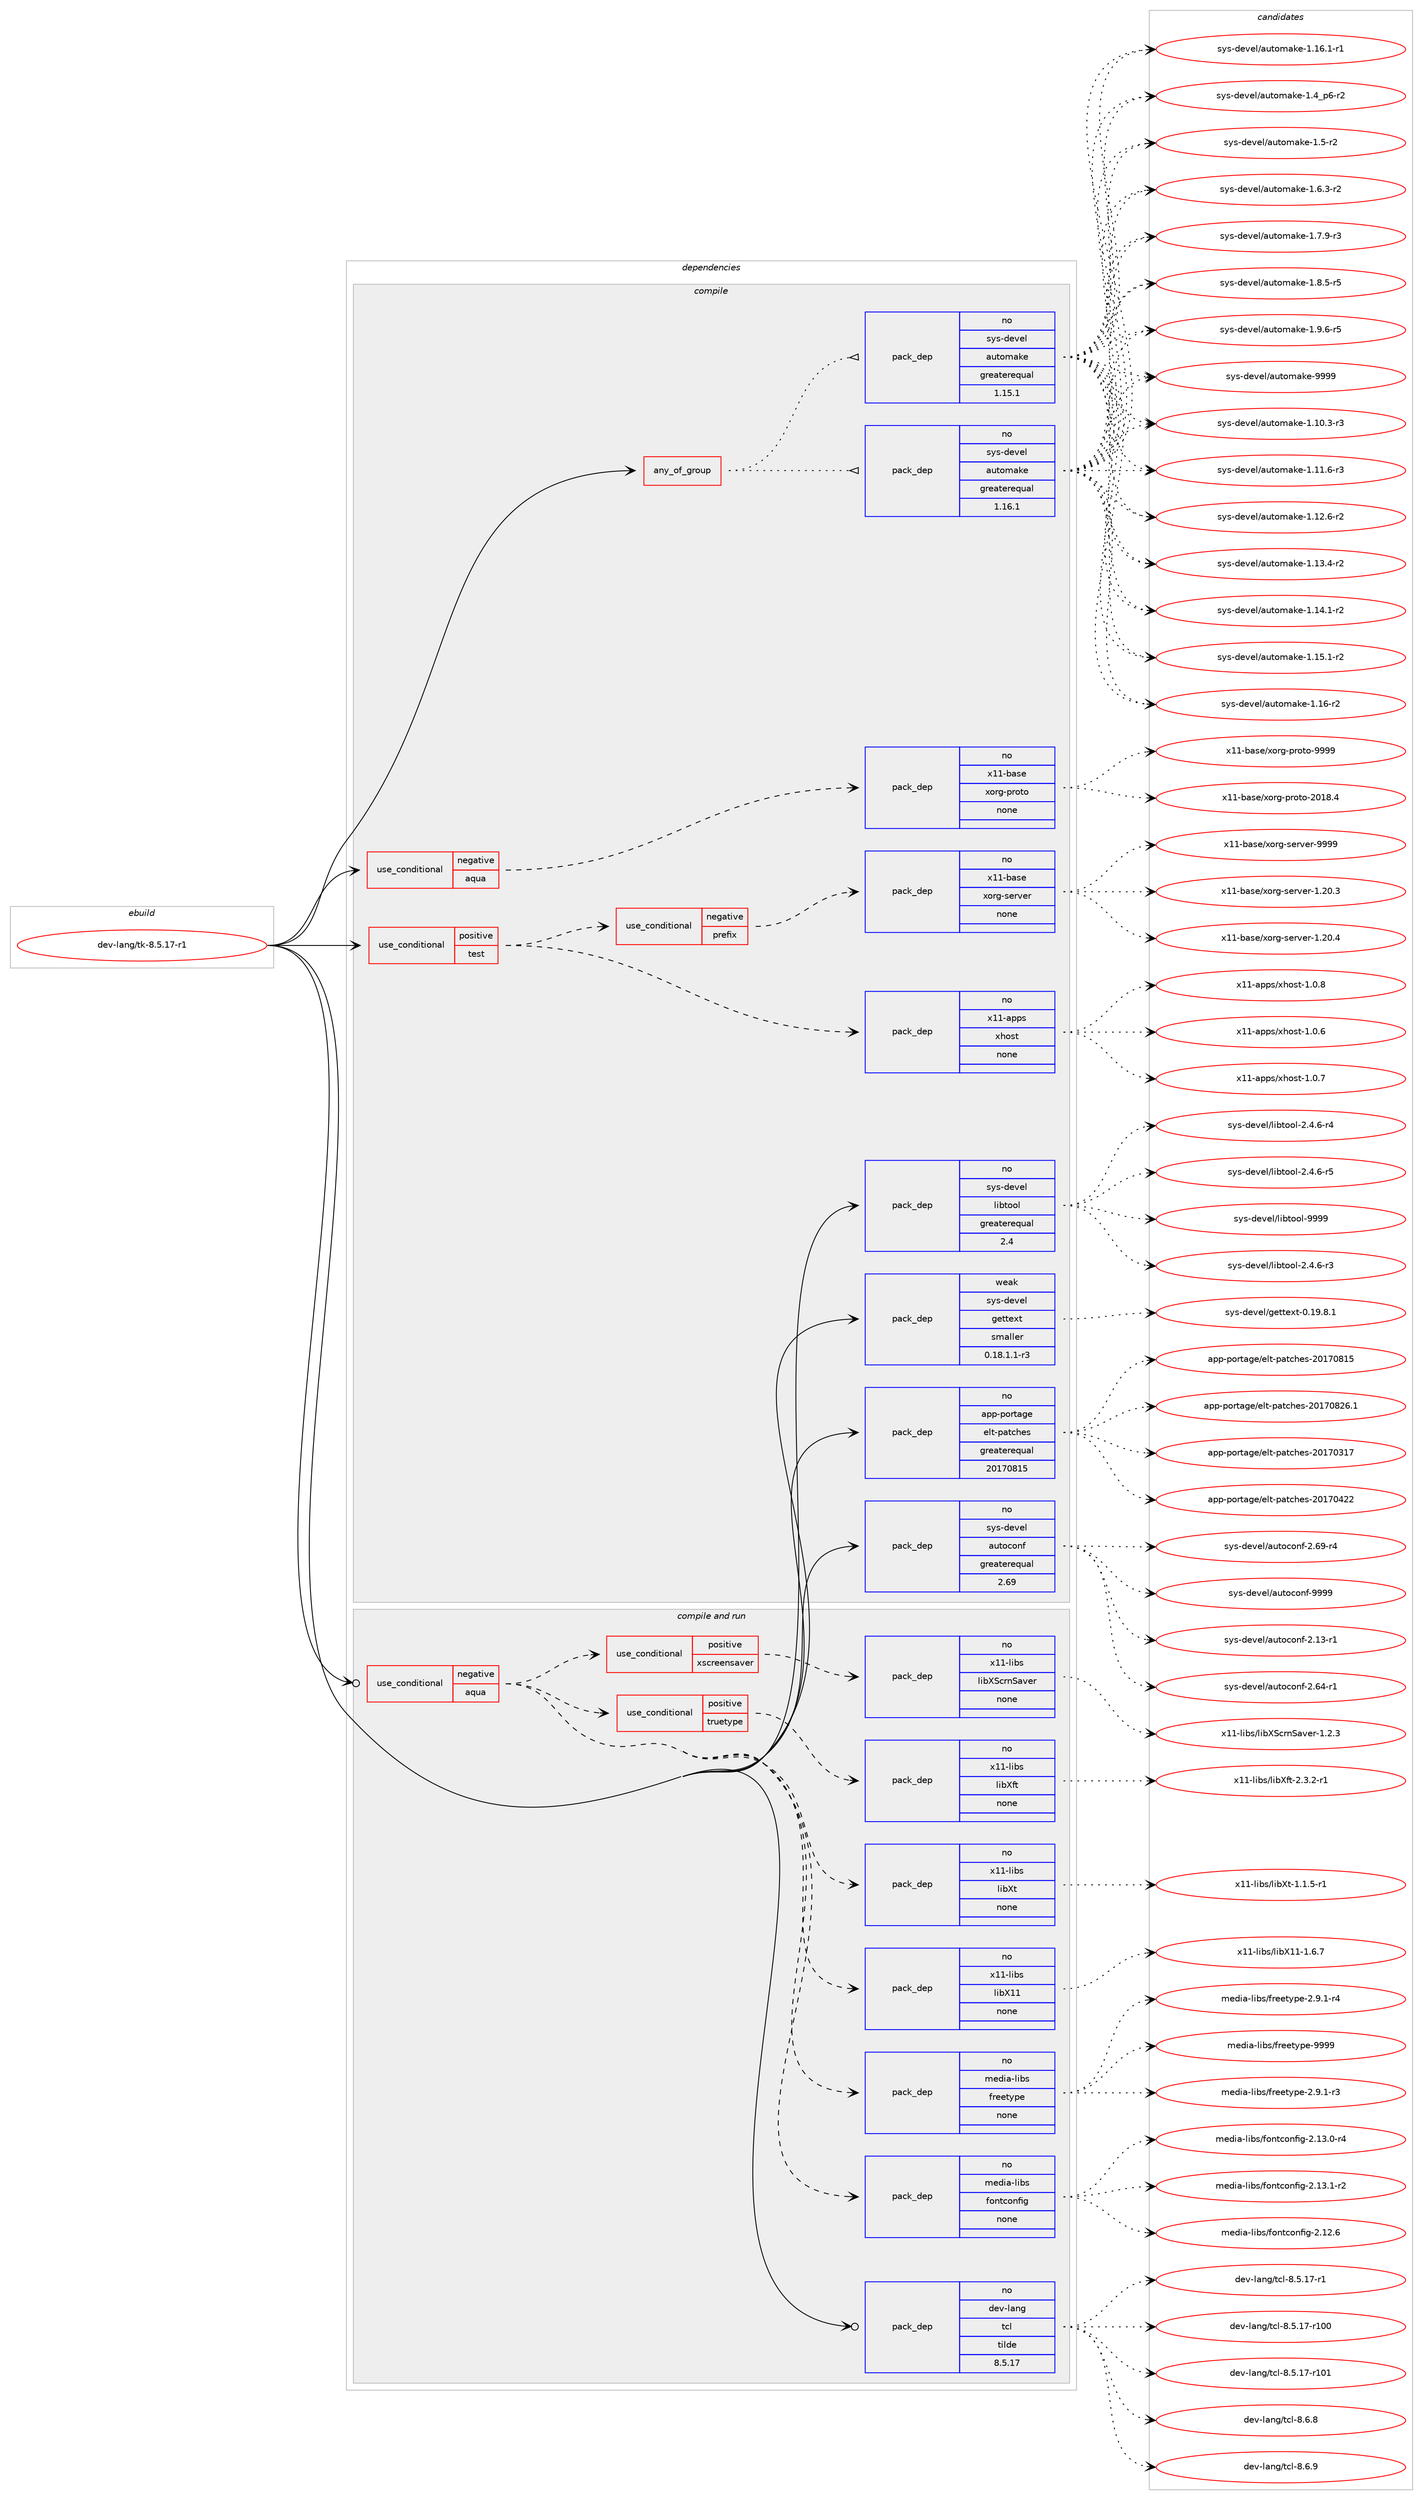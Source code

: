 digraph prolog {

# *************
# Graph options
# *************

newrank=true;
concentrate=true;
compound=true;
graph [rankdir=LR,fontname=Helvetica,fontsize=10,ranksep=1.5];#, ranksep=2.5, nodesep=0.2];
edge  [arrowhead=vee];
node  [fontname=Helvetica,fontsize=10];

# **********
# The ebuild
# **********

subgraph cluster_leftcol {
color=gray;
rank=same;
label=<<i>ebuild</i>>;
id [label="dev-lang/tk-8.5.17-r1", color=red, width=4, href="../dev-lang/tk-8.5.17-r1.svg"];
}

# ****************
# The dependencies
# ****************

subgraph cluster_midcol {
color=gray;
label=<<i>dependencies</i>>;
subgraph cluster_compile {
fillcolor="#eeeeee";
style=filled;
label=<<i>compile</i>>;
subgraph any22077 {
dependency1363242 [label=<<TABLE BORDER="0" CELLBORDER="1" CELLSPACING="0" CELLPADDING="4"><TR><TD CELLPADDING="10">any_of_group</TD></TR></TABLE>>, shape=none, color=red];subgraph pack975604 {
dependency1363243 [label=<<TABLE BORDER="0" CELLBORDER="1" CELLSPACING="0" CELLPADDING="4" WIDTH="220"><TR><TD ROWSPAN="6" CELLPADDING="30">pack_dep</TD></TR><TR><TD WIDTH="110">no</TD></TR><TR><TD>sys-devel</TD></TR><TR><TD>automake</TD></TR><TR><TD>greaterequal</TD></TR><TR><TD>1.16.1</TD></TR></TABLE>>, shape=none, color=blue];
}
dependency1363242:e -> dependency1363243:w [weight=20,style="dotted",arrowhead="oinv"];
subgraph pack975605 {
dependency1363244 [label=<<TABLE BORDER="0" CELLBORDER="1" CELLSPACING="0" CELLPADDING="4" WIDTH="220"><TR><TD ROWSPAN="6" CELLPADDING="30">pack_dep</TD></TR><TR><TD WIDTH="110">no</TD></TR><TR><TD>sys-devel</TD></TR><TR><TD>automake</TD></TR><TR><TD>greaterequal</TD></TR><TR><TD>1.15.1</TD></TR></TABLE>>, shape=none, color=blue];
}
dependency1363242:e -> dependency1363244:w [weight=20,style="dotted",arrowhead="oinv"];
}
id:e -> dependency1363242:w [weight=20,style="solid",arrowhead="vee"];
subgraph cond365009 {
dependency1363245 [label=<<TABLE BORDER="0" CELLBORDER="1" CELLSPACING="0" CELLPADDING="4"><TR><TD ROWSPAN="3" CELLPADDING="10">use_conditional</TD></TR><TR><TD>negative</TD></TR><TR><TD>aqua</TD></TR></TABLE>>, shape=none, color=red];
subgraph pack975606 {
dependency1363246 [label=<<TABLE BORDER="0" CELLBORDER="1" CELLSPACING="0" CELLPADDING="4" WIDTH="220"><TR><TD ROWSPAN="6" CELLPADDING="30">pack_dep</TD></TR><TR><TD WIDTH="110">no</TD></TR><TR><TD>x11-base</TD></TR><TR><TD>xorg-proto</TD></TR><TR><TD>none</TD></TR><TR><TD></TD></TR></TABLE>>, shape=none, color=blue];
}
dependency1363245:e -> dependency1363246:w [weight=20,style="dashed",arrowhead="vee"];
}
id:e -> dependency1363245:w [weight=20,style="solid",arrowhead="vee"];
subgraph cond365010 {
dependency1363247 [label=<<TABLE BORDER="0" CELLBORDER="1" CELLSPACING="0" CELLPADDING="4"><TR><TD ROWSPAN="3" CELLPADDING="10">use_conditional</TD></TR><TR><TD>positive</TD></TR><TR><TD>test</TD></TR></TABLE>>, shape=none, color=red];
subgraph cond365011 {
dependency1363248 [label=<<TABLE BORDER="0" CELLBORDER="1" CELLSPACING="0" CELLPADDING="4"><TR><TD ROWSPAN="3" CELLPADDING="10">use_conditional</TD></TR><TR><TD>negative</TD></TR><TR><TD>prefix</TD></TR></TABLE>>, shape=none, color=red];
subgraph pack975607 {
dependency1363249 [label=<<TABLE BORDER="0" CELLBORDER="1" CELLSPACING="0" CELLPADDING="4" WIDTH="220"><TR><TD ROWSPAN="6" CELLPADDING="30">pack_dep</TD></TR><TR><TD WIDTH="110">no</TD></TR><TR><TD>x11-base</TD></TR><TR><TD>xorg-server</TD></TR><TR><TD>none</TD></TR><TR><TD></TD></TR></TABLE>>, shape=none, color=blue];
}
dependency1363248:e -> dependency1363249:w [weight=20,style="dashed",arrowhead="vee"];
}
dependency1363247:e -> dependency1363248:w [weight=20,style="dashed",arrowhead="vee"];
subgraph pack975608 {
dependency1363250 [label=<<TABLE BORDER="0" CELLBORDER="1" CELLSPACING="0" CELLPADDING="4" WIDTH="220"><TR><TD ROWSPAN="6" CELLPADDING="30">pack_dep</TD></TR><TR><TD WIDTH="110">no</TD></TR><TR><TD>x11-apps</TD></TR><TR><TD>xhost</TD></TR><TR><TD>none</TD></TR><TR><TD></TD></TR></TABLE>>, shape=none, color=blue];
}
dependency1363247:e -> dependency1363250:w [weight=20,style="dashed",arrowhead="vee"];
}
id:e -> dependency1363247:w [weight=20,style="solid",arrowhead="vee"];
subgraph pack975609 {
dependency1363251 [label=<<TABLE BORDER="0" CELLBORDER="1" CELLSPACING="0" CELLPADDING="4" WIDTH="220"><TR><TD ROWSPAN="6" CELLPADDING="30">pack_dep</TD></TR><TR><TD WIDTH="110">no</TD></TR><TR><TD>app-portage</TD></TR><TR><TD>elt-patches</TD></TR><TR><TD>greaterequal</TD></TR><TR><TD>20170815</TD></TR></TABLE>>, shape=none, color=blue];
}
id:e -> dependency1363251:w [weight=20,style="solid",arrowhead="vee"];
subgraph pack975610 {
dependency1363252 [label=<<TABLE BORDER="0" CELLBORDER="1" CELLSPACING="0" CELLPADDING="4" WIDTH="220"><TR><TD ROWSPAN="6" CELLPADDING="30">pack_dep</TD></TR><TR><TD WIDTH="110">no</TD></TR><TR><TD>sys-devel</TD></TR><TR><TD>autoconf</TD></TR><TR><TD>greaterequal</TD></TR><TR><TD>2.69</TD></TR></TABLE>>, shape=none, color=blue];
}
id:e -> dependency1363252:w [weight=20,style="solid",arrowhead="vee"];
subgraph pack975611 {
dependency1363253 [label=<<TABLE BORDER="0" CELLBORDER="1" CELLSPACING="0" CELLPADDING="4" WIDTH="220"><TR><TD ROWSPAN="6" CELLPADDING="30">pack_dep</TD></TR><TR><TD WIDTH="110">no</TD></TR><TR><TD>sys-devel</TD></TR><TR><TD>libtool</TD></TR><TR><TD>greaterequal</TD></TR><TR><TD>2.4</TD></TR></TABLE>>, shape=none, color=blue];
}
id:e -> dependency1363253:w [weight=20,style="solid",arrowhead="vee"];
subgraph pack975612 {
dependency1363254 [label=<<TABLE BORDER="0" CELLBORDER="1" CELLSPACING="0" CELLPADDING="4" WIDTH="220"><TR><TD ROWSPAN="6" CELLPADDING="30">pack_dep</TD></TR><TR><TD WIDTH="110">weak</TD></TR><TR><TD>sys-devel</TD></TR><TR><TD>gettext</TD></TR><TR><TD>smaller</TD></TR><TR><TD>0.18.1.1-r3</TD></TR></TABLE>>, shape=none, color=blue];
}
id:e -> dependency1363254:w [weight=20,style="solid",arrowhead="vee"];
}
subgraph cluster_compileandrun {
fillcolor="#eeeeee";
style=filled;
label=<<i>compile and run</i>>;
subgraph cond365012 {
dependency1363255 [label=<<TABLE BORDER="0" CELLBORDER="1" CELLSPACING="0" CELLPADDING="4"><TR><TD ROWSPAN="3" CELLPADDING="10">use_conditional</TD></TR><TR><TD>negative</TD></TR><TR><TD>aqua</TD></TR></TABLE>>, shape=none, color=red];
subgraph pack975613 {
dependency1363256 [label=<<TABLE BORDER="0" CELLBORDER="1" CELLSPACING="0" CELLPADDING="4" WIDTH="220"><TR><TD ROWSPAN="6" CELLPADDING="30">pack_dep</TD></TR><TR><TD WIDTH="110">no</TD></TR><TR><TD>media-libs</TD></TR><TR><TD>fontconfig</TD></TR><TR><TD>none</TD></TR><TR><TD></TD></TR></TABLE>>, shape=none, color=blue];
}
dependency1363255:e -> dependency1363256:w [weight=20,style="dashed",arrowhead="vee"];
subgraph pack975614 {
dependency1363257 [label=<<TABLE BORDER="0" CELLBORDER="1" CELLSPACING="0" CELLPADDING="4" WIDTH="220"><TR><TD ROWSPAN="6" CELLPADDING="30">pack_dep</TD></TR><TR><TD WIDTH="110">no</TD></TR><TR><TD>media-libs</TD></TR><TR><TD>freetype</TD></TR><TR><TD>none</TD></TR><TR><TD></TD></TR></TABLE>>, shape=none, color=blue];
}
dependency1363255:e -> dependency1363257:w [weight=20,style="dashed",arrowhead="vee"];
subgraph pack975615 {
dependency1363258 [label=<<TABLE BORDER="0" CELLBORDER="1" CELLSPACING="0" CELLPADDING="4" WIDTH="220"><TR><TD ROWSPAN="6" CELLPADDING="30">pack_dep</TD></TR><TR><TD WIDTH="110">no</TD></TR><TR><TD>x11-libs</TD></TR><TR><TD>libX11</TD></TR><TR><TD>none</TD></TR><TR><TD></TD></TR></TABLE>>, shape=none, color=blue];
}
dependency1363255:e -> dependency1363258:w [weight=20,style="dashed",arrowhead="vee"];
subgraph pack975616 {
dependency1363259 [label=<<TABLE BORDER="0" CELLBORDER="1" CELLSPACING="0" CELLPADDING="4" WIDTH="220"><TR><TD ROWSPAN="6" CELLPADDING="30">pack_dep</TD></TR><TR><TD WIDTH="110">no</TD></TR><TR><TD>x11-libs</TD></TR><TR><TD>libXt</TD></TR><TR><TD>none</TD></TR><TR><TD></TD></TR></TABLE>>, shape=none, color=blue];
}
dependency1363255:e -> dependency1363259:w [weight=20,style="dashed",arrowhead="vee"];
subgraph cond365013 {
dependency1363260 [label=<<TABLE BORDER="0" CELLBORDER="1" CELLSPACING="0" CELLPADDING="4"><TR><TD ROWSPAN="3" CELLPADDING="10">use_conditional</TD></TR><TR><TD>positive</TD></TR><TR><TD>truetype</TD></TR></TABLE>>, shape=none, color=red];
subgraph pack975617 {
dependency1363261 [label=<<TABLE BORDER="0" CELLBORDER="1" CELLSPACING="0" CELLPADDING="4" WIDTH="220"><TR><TD ROWSPAN="6" CELLPADDING="30">pack_dep</TD></TR><TR><TD WIDTH="110">no</TD></TR><TR><TD>x11-libs</TD></TR><TR><TD>libXft</TD></TR><TR><TD>none</TD></TR><TR><TD></TD></TR></TABLE>>, shape=none, color=blue];
}
dependency1363260:e -> dependency1363261:w [weight=20,style="dashed",arrowhead="vee"];
}
dependency1363255:e -> dependency1363260:w [weight=20,style="dashed",arrowhead="vee"];
subgraph cond365014 {
dependency1363262 [label=<<TABLE BORDER="0" CELLBORDER="1" CELLSPACING="0" CELLPADDING="4"><TR><TD ROWSPAN="3" CELLPADDING="10">use_conditional</TD></TR><TR><TD>positive</TD></TR><TR><TD>xscreensaver</TD></TR></TABLE>>, shape=none, color=red];
subgraph pack975618 {
dependency1363263 [label=<<TABLE BORDER="0" CELLBORDER="1" CELLSPACING="0" CELLPADDING="4" WIDTH="220"><TR><TD ROWSPAN="6" CELLPADDING="30">pack_dep</TD></TR><TR><TD WIDTH="110">no</TD></TR><TR><TD>x11-libs</TD></TR><TR><TD>libXScrnSaver</TD></TR><TR><TD>none</TD></TR><TR><TD></TD></TR></TABLE>>, shape=none, color=blue];
}
dependency1363262:e -> dependency1363263:w [weight=20,style="dashed",arrowhead="vee"];
}
dependency1363255:e -> dependency1363262:w [weight=20,style="dashed",arrowhead="vee"];
}
id:e -> dependency1363255:w [weight=20,style="solid",arrowhead="odotvee"];
subgraph pack975619 {
dependency1363264 [label=<<TABLE BORDER="0" CELLBORDER="1" CELLSPACING="0" CELLPADDING="4" WIDTH="220"><TR><TD ROWSPAN="6" CELLPADDING="30">pack_dep</TD></TR><TR><TD WIDTH="110">no</TD></TR><TR><TD>dev-lang</TD></TR><TR><TD>tcl</TD></TR><TR><TD>tilde</TD></TR><TR><TD>8.5.17</TD></TR></TABLE>>, shape=none, color=blue];
}
id:e -> dependency1363264:w [weight=20,style="solid",arrowhead="odotvee"];
}
subgraph cluster_run {
fillcolor="#eeeeee";
style=filled;
label=<<i>run</i>>;
}
}

# **************
# The candidates
# **************

subgraph cluster_choices {
rank=same;
color=gray;
label=<<i>candidates</i>>;

subgraph choice975604 {
color=black;
nodesep=1;
choice11512111545100101118101108479711711611110997107101454946494846514511451 [label="sys-devel/automake-1.10.3-r3", color=red, width=4,href="../sys-devel/automake-1.10.3-r3.svg"];
choice11512111545100101118101108479711711611110997107101454946494946544511451 [label="sys-devel/automake-1.11.6-r3", color=red, width=4,href="../sys-devel/automake-1.11.6-r3.svg"];
choice11512111545100101118101108479711711611110997107101454946495046544511450 [label="sys-devel/automake-1.12.6-r2", color=red, width=4,href="../sys-devel/automake-1.12.6-r2.svg"];
choice11512111545100101118101108479711711611110997107101454946495146524511450 [label="sys-devel/automake-1.13.4-r2", color=red, width=4,href="../sys-devel/automake-1.13.4-r2.svg"];
choice11512111545100101118101108479711711611110997107101454946495246494511450 [label="sys-devel/automake-1.14.1-r2", color=red, width=4,href="../sys-devel/automake-1.14.1-r2.svg"];
choice11512111545100101118101108479711711611110997107101454946495346494511450 [label="sys-devel/automake-1.15.1-r2", color=red, width=4,href="../sys-devel/automake-1.15.1-r2.svg"];
choice1151211154510010111810110847971171161111099710710145494649544511450 [label="sys-devel/automake-1.16-r2", color=red, width=4,href="../sys-devel/automake-1.16-r2.svg"];
choice11512111545100101118101108479711711611110997107101454946495446494511449 [label="sys-devel/automake-1.16.1-r1", color=red, width=4,href="../sys-devel/automake-1.16.1-r1.svg"];
choice115121115451001011181011084797117116111109971071014549465295112544511450 [label="sys-devel/automake-1.4_p6-r2", color=red, width=4,href="../sys-devel/automake-1.4_p6-r2.svg"];
choice11512111545100101118101108479711711611110997107101454946534511450 [label="sys-devel/automake-1.5-r2", color=red, width=4,href="../sys-devel/automake-1.5-r2.svg"];
choice115121115451001011181011084797117116111109971071014549465446514511450 [label="sys-devel/automake-1.6.3-r2", color=red, width=4,href="../sys-devel/automake-1.6.3-r2.svg"];
choice115121115451001011181011084797117116111109971071014549465546574511451 [label="sys-devel/automake-1.7.9-r3", color=red, width=4,href="../sys-devel/automake-1.7.9-r3.svg"];
choice115121115451001011181011084797117116111109971071014549465646534511453 [label="sys-devel/automake-1.8.5-r5", color=red, width=4,href="../sys-devel/automake-1.8.5-r5.svg"];
choice115121115451001011181011084797117116111109971071014549465746544511453 [label="sys-devel/automake-1.9.6-r5", color=red, width=4,href="../sys-devel/automake-1.9.6-r5.svg"];
choice115121115451001011181011084797117116111109971071014557575757 [label="sys-devel/automake-9999", color=red, width=4,href="../sys-devel/automake-9999.svg"];
dependency1363243:e -> choice11512111545100101118101108479711711611110997107101454946494846514511451:w [style=dotted,weight="100"];
dependency1363243:e -> choice11512111545100101118101108479711711611110997107101454946494946544511451:w [style=dotted,weight="100"];
dependency1363243:e -> choice11512111545100101118101108479711711611110997107101454946495046544511450:w [style=dotted,weight="100"];
dependency1363243:e -> choice11512111545100101118101108479711711611110997107101454946495146524511450:w [style=dotted,weight="100"];
dependency1363243:e -> choice11512111545100101118101108479711711611110997107101454946495246494511450:w [style=dotted,weight="100"];
dependency1363243:e -> choice11512111545100101118101108479711711611110997107101454946495346494511450:w [style=dotted,weight="100"];
dependency1363243:e -> choice1151211154510010111810110847971171161111099710710145494649544511450:w [style=dotted,weight="100"];
dependency1363243:e -> choice11512111545100101118101108479711711611110997107101454946495446494511449:w [style=dotted,weight="100"];
dependency1363243:e -> choice115121115451001011181011084797117116111109971071014549465295112544511450:w [style=dotted,weight="100"];
dependency1363243:e -> choice11512111545100101118101108479711711611110997107101454946534511450:w [style=dotted,weight="100"];
dependency1363243:e -> choice115121115451001011181011084797117116111109971071014549465446514511450:w [style=dotted,weight="100"];
dependency1363243:e -> choice115121115451001011181011084797117116111109971071014549465546574511451:w [style=dotted,weight="100"];
dependency1363243:e -> choice115121115451001011181011084797117116111109971071014549465646534511453:w [style=dotted,weight="100"];
dependency1363243:e -> choice115121115451001011181011084797117116111109971071014549465746544511453:w [style=dotted,weight="100"];
dependency1363243:e -> choice115121115451001011181011084797117116111109971071014557575757:w [style=dotted,weight="100"];
}
subgraph choice975605 {
color=black;
nodesep=1;
choice11512111545100101118101108479711711611110997107101454946494846514511451 [label="sys-devel/automake-1.10.3-r3", color=red, width=4,href="../sys-devel/automake-1.10.3-r3.svg"];
choice11512111545100101118101108479711711611110997107101454946494946544511451 [label="sys-devel/automake-1.11.6-r3", color=red, width=4,href="../sys-devel/automake-1.11.6-r3.svg"];
choice11512111545100101118101108479711711611110997107101454946495046544511450 [label="sys-devel/automake-1.12.6-r2", color=red, width=4,href="../sys-devel/automake-1.12.6-r2.svg"];
choice11512111545100101118101108479711711611110997107101454946495146524511450 [label="sys-devel/automake-1.13.4-r2", color=red, width=4,href="../sys-devel/automake-1.13.4-r2.svg"];
choice11512111545100101118101108479711711611110997107101454946495246494511450 [label="sys-devel/automake-1.14.1-r2", color=red, width=4,href="../sys-devel/automake-1.14.1-r2.svg"];
choice11512111545100101118101108479711711611110997107101454946495346494511450 [label="sys-devel/automake-1.15.1-r2", color=red, width=4,href="../sys-devel/automake-1.15.1-r2.svg"];
choice1151211154510010111810110847971171161111099710710145494649544511450 [label="sys-devel/automake-1.16-r2", color=red, width=4,href="../sys-devel/automake-1.16-r2.svg"];
choice11512111545100101118101108479711711611110997107101454946495446494511449 [label="sys-devel/automake-1.16.1-r1", color=red, width=4,href="../sys-devel/automake-1.16.1-r1.svg"];
choice115121115451001011181011084797117116111109971071014549465295112544511450 [label="sys-devel/automake-1.4_p6-r2", color=red, width=4,href="../sys-devel/automake-1.4_p6-r2.svg"];
choice11512111545100101118101108479711711611110997107101454946534511450 [label="sys-devel/automake-1.5-r2", color=red, width=4,href="../sys-devel/automake-1.5-r2.svg"];
choice115121115451001011181011084797117116111109971071014549465446514511450 [label="sys-devel/automake-1.6.3-r2", color=red, width=4,href="../sys-devel/automake-1.6.3-r2.svg"];
choice115121115451001011181011084797117116111109971071014549465546574511451 [label="sys-devel/automake-1.7.9-r3", color=red, width=4,href="../sys-devel/automake-1.7.9-r3.svg"];
choice115121115451001011181011084797117116111109971071014549465646534511453 [label="sys-devel/automake-1.8.5-r5", color=red, width=4,href="../sys-devel/automake-1.8.5-r5.svg"];
choice115121115451001011181011084797117116111109971071014549465746544511453 [label="sys-devel/automake-1.9.6-r5", color=red, width=4,href="../sys-devel/automake-1.9.6-r5.svg"];
choice115121115451001011181011084797117116111109971071014557575757 [label="sys-devel/automake-9999", color=red, width=4,href="../sys-devel/automake-9999.svg"];
dependency1363244:e -> choice11512111545100101118101108479711711611110997107101454946494846514511451:w [style=dotted,weight="100"];
dependency1363244:e -> choice11512111545100101118101108479711711611110997107101454946494946544511451:w [style=dotted,weight="100"];
dependency1363244:e -> choice11512111545100101118101108479711711611110997107101454946495046544511450:w [style=dotted,weight="100"];
dependency1363244:e -> choice11512111545100101118101108479711711611110997107101454946495146524511450:w [style=dotted,weight="100"];
dependency1363244:e -> choice11512111545100101118101108479711711611110997107101454946495246494511450:w [style=dotted,weight="100"];
dependency1363244:e -> choice11512111545100101118101108479711711611110997107101454946495346494511450:w [style=dotted,weight="100"];
dependency1363244:e -> choice1151211154510010111810110847971171161111099710710145494649544511450:w [style=dotted,weight="100"];
dependency1363244:e -> choice11512111545100101118101108479711711611110997107101454946495446494511449:w [style=dotted,weight="100"];
dependency1363244:e -> choice115121115451001011181011084797117116111109971071014549465295112544511450:w [style=dotted,weight="100"];
dependency1363244:e -> choice11512111545100101118101108479711711611110997107101454946534511450:w [style=dotted,weight="100"];
dependency1363244:e -> choice115121115451001011181011084797117116111109971071014549465446514511450:w [style=dotted,weight="100"];
dependency1363244:e -> choice115121115451001011181011084797117116111109971071014549465546574511451:w [style=dotted,weight="100"];
dependency1363244:e -> choice115121115451001011181011084797117116111109971071014549465646534511453:w [style=dotted,weight="100"];
dependency1363244:e -> choice115121115451001011181011084797117116111109971071014549465746544511453:w [style=dotted,weight="100"];
dependency1363244:e -> choice115121115451001011181011084797117116111109971071014557575757:w [style=dotted,weight="100"];
}
subgraph choice975606 {
color=black;
nodesep=1;
choice1204949459897115101471201111141034511211411111611145504849564652 [label="x11-base/xorg-proto-2018.4", color=red, width=4,href="../x11-base/xorg-proto-2018.4.svg"];
choice120494945989711510147120111114103451121141111161114557575757 [label="x11-base/xorg-proto-9999", color=red, width=4,href="../x11-base/xorg-proto-9999.svg"];
dependency1363246:e -> choice1204949459897115101471201111141034511211411111611145504849564652:w [style=dotted,weight="100"];
dependency1363246:e -> choice120494945989711510147120111114103451121141111161114557575757:w [style=dotted,weight="100"];
}
subgraph choice975607 {
color=black;
nodesep=1;
choice1204949459897115101471201111141034511510111411810111445494650484651 [label="x11-base/xorg-server-1.20.3", color=red, width=4,href="../x11-base/xorg-server-1.20.3.svg"];
choice1204949459897115101471201111141034511510111411810111445494650484652 [label="x11-base/xorg-server-1.20.4", color=red, width=4,href="../x11-base/xorg-server-1.20.4.svg"];
choice120494945989711510147120111114103451151011141181011144557575757 [label="x11-base/xorg-server-9999", color=red, width=4,href="../x11-base/xorg-server-9999.svg"];
dependency1363249:e -> choice1204949459897115101471201111141034511510111411810111445494650484651:w [style=dotted,weight="100"];
dependency1363249:e -> choice1204949459897115101471201111141034511510111411810111445494650484652:w [style=dotted,weight="100"];
dependency1363249:e -> choice120494945989711510147120111114103451151011141181011144557575757:w [style=dotted,weight="100"];
}
subgraph choice975608 {
color=black;
nodesep=1;
choice1204949459711211211547120104111115116454946484654 [label="x11-apps/xhost-1.0.6", color=red, width=4,href="../x11-apps/xhost-1.0.6.svg"];
choice1204949459711211211547120104111115116454946484655 [label="x11-apps/xhost-1.0.7", color=red, width=4,href="../x11-apps/xhost-1.0.7.svg"];
choice1204949459711211211547120104111115116454946484656 [label="x11-apps/xhost-1.0.8", color=red, width=4,href="../x11-apps/xhost-1.0.8.svg"];
dependency1363250:e -> choice1204949459711211211547120104111115116454946484654:w [style=dotted,weight="100"];
dependency1363250:e -> choice1204949459711211211547120104111115116454946484655:w [style=dotted,weight="100"];
dependency1363250:e -> choice1204949459711211211547120104111115116454946484656:w [style=dotted,weight="100"];
}
subgraph choice975609 {
color=black;
nodesep=1;
choice97112112451121111141169710310147101108116451129711699104101115455048495548514955 [label="app-portage/elt-patches-20170317", color=red, width=4,href="../app-portage/elt-patches-20170317.svg"];
choice97112112451121111141169710310147101108116451129711699104101115455048495548525050 [label="app-portage/elt-patches-20170422", color=red, width=4,href="../app-portage/elt-patches-20170422.svg"];
choice97112112451121111141169710310147101108116451129711699104101115455048495548564953 [label="app-portage/elt-patches-20170815", color=red, width=4,href="../app-portage/elt-patches-20170815.svg"];
choice971121124511211111411697103101471011081164511297116991041011154550484955485650544649 [label="app-portage/elt-patches-20170826.1", color=red, width=4,href="../app-portage/elt-patches-20170826.1.svg"];
dependency1363251:e -> choice97112112451121111141169710310147101108116451129711699104101115455048495548514955:w [style=dotted,weight="100"];
dependency1363251:e -> choice97112112451121111141169710310147101108116451129711699104101115455048495548525050:w [style=dotted,weight="100"];
dependency1363251:e -> choice97112112451121111141169710310147101108116451129711699104101115455048495548564953:w [style=dotted,weight="100"];
dependency1363251:e -> choice971121124511211111411697103101471011081164511297116991041011154550484955485650544649:w [style=dotted,weight="100"];
}
subgraph choice975610 {
color=black;
nodesep=1;
choice1151211154510010111810110847971171161119911111010245504649514511449 [label="sys-devel/autoconf-2.13-r1", color=red, width=4,href="../sys-devel/autoconf-2.13-r1.svg"];
choice1151211154510010111810110847971171161119911111010245504654524511449 [label="sys-devel/autoconf-2.64-r1", color=red, width=4,href="../sys-devel/autoconf-2.64-r1.svg"];
choice1151211154510010111810110847971171161119911111010245504654574511452 [label="sys-devel/autoconf-2.69-r4", color=red, width=4,href="../sys-devel/autoconf-2.69-r4.svg"];
choice115121115451001011181011084797117116111991111101024557575757 [label="sys-devel/autoconf-9999", color=red, width=4,href="../sys-devel/autoconf-9999.svg"];
dependency1363252:e -> choice1151211154510010111810110847971171161119911111010245504649514511449:w [style=dotted,weight="100"];
dependency1363252:e -> choice1151211154510010111810110847971171161119911111010245504654524511449:w [style=dotted,weight="100"];
dependency1363252:e -> choice1151211154510010111810110847971171161119911111010245504654574511452:w [style=dotted,weight="100"];
dependency1363252:e -> choice115121115451001011181011084797117116111991111101024557575757:w [style=dotted,weight="100"];
}
subgraph choice975611 {
color=black;
nodesep=1;
choice1151211154510010111810110847108105981161111111084550465246544511451 [label="sys-devel/libtool-2.4.6-r3", color=red, width=4,href="../sys-devel/libtool-2.4.6-r3.svg"];
choice1151211154510010111810110847108105981161111111084550465246544511452 [label="sys-devel/libtool-2.4.6-r4", color=red, width=4,href="../sys-devel/libtool-2.4.6-r4.svg"];
choice1151211154510010111810110847108105981161111111084550465246544511453 [label="sys-devel/libtool-2.4.6-r5", color=red, width=4,href="../sys-devel/libtool-2.4.6-r5.svg"];
choice1151211154510010111810110847108105981161111111084557575757 [label="sys-devel/libtool-9999", color=red, width=4,href="../sys-devel/libtool-9999.svg"];
dependency1363253:e -> choice1151211154510010111810110847108105981161111111084550465246544511451:w [style=dotted,weight="100"];
dependency1363253:e -> choice1151211154510010111810110847108105981161111111084550465246544511452:w [style=dotted,weight="100"];
dependency1363253:e -> choice1151211154510010111810110847108105981161111111084550465246544511453:w [style=dotted,weight="100"];
dependency1363253:e -> choice1151211154510010111810110847108105981161111111084557575757:w [style=dotted,weight="100"];
}
subgraph choice975612 {
color=black;
nodesep=1;
choice1151211154510010111810110847103101116116101120116454846495746564649 [label="sys-devel/gettext-0.19.8.1", color=red, width=4,href="../sys-devel/gettext-0.19.8.1.svg"];
dependency1363254:e -> choice1151211154510010111810110847103101116116101120116454846495746564649:w [style=dotted,weight="100"];
}
subgraph choice975613 {
color=black;
nodesep=1;
choice109101100105974510810598115471021111101169911111010210510345504649504654 [label="media-libs/fontconfig-2.12.6", color=red, width=4,href="../media-libs/fontconfig-2.12.6.svg"];
choice1091011001059745108105981154710211111011699111110102105103455046495146484511452 [label="media-libs/fontconfig-2.13.0-r4", color=red, width=4,href="../media-libs/fontconfig-2.13.0-r4.svg"];
choice1091011001059745108105981154710211111011699111110102105103455046495146494511450 [label="media-libs/fontconfig-2.13.1-r2", color=red, width=4,href="../media-libs/fontconfig-2.13.1-r2.svg"];
dependency1363256:e -> choice109101100105974510810598115471021111101169911111010210510345504649504654:w [style=dotted,weight="100"];
dependency1363256:e -> choice1091011001059745108105981154710211111011699111110102105103455046495146484511452:w [style=dotted,weight="100"];
dependency1363256:e -> choice1091011001059745108105981154710211111011699111110102105103455046495146494511450:w [style=dotted,weight="100"];
}
subgraph choice975614 {
color=black;
nodesep=1;
choice109101100105974510810598115471021141011011161211121014550465746494511451 [label="media-libs/freetype-2.9.1-r3", color=red, width=4,href="../media-libs/freetype-2.9.1-r3.svg"];
choice109101100105974510810598115471021141011011161211121014550465746494511452 [label="media-libs/freetype-2.9.1-r4", color=red, width=4,href="../media-libs/freetype-2.9.1-r4.svg"];
choice109101100105974510810598115471021141011011161211121014557575757 [label="media-libs/freetype-9999", color=red, width=4,href="../media-libs/freetype-9999.svg"];
dependency1363257:e -> choice109101100105974510810598115471021141011011161211121014550465746494511451:w [style=dotted,weight="100"];
dependency1363257:e -> choice109101100105974510810598115471021141011011161211121014550465746494511452:w [style=dotted,weight="100"];
dependency1363257:e -> choice109101100105974510810598115471021141011011161211121014557575757:w [style=dotted,weight="100"];
}
subgraph choice975615 {
color=black;
nodesep=1;
choice120494945108105981154710810598884949454946544655 [label="x11-libs/libX11-1.6.7", color=red, width=4,href="../x11-libs/libX11-1.6.7.svg"];
dependency1363258:e -> choice120494945108105981154710810598884949454946544655:w [style=dotted,weight="100"];
}
subgraph choice975616 {
color=black;
nodesep=1;
choice120494945108105981154710810598881164549464946534511449 [label="x11-libs/libXt-1.1.5-r1", color=red, width=4,href="../x11-libs/libXt-1.1.5-r1.svg"];
dependency1363259:e -> choice120494945108105981154710810598881164549464946534511449:w [style=dotted,weight="100"];
}
subgraph choice975617 {
color=black;
nodesep=1;
choice120494945108105981154710810598881021164550465146504511449 [label="x11-libs/libXft-2.3.2-r1", color=red, width=4,href="../x11-libs/libXft-2.3.2-r1.svg"];
dependency1363261:e -> choice120494945108105981154710810598881021164550465146504511449:w [style=dotted,weight="100"];
}
subgraph choice975618 {
color=black;
nodesep=1;
choice1204949451081059811547108105988883991141108397118101114454946504651 [label="x11-libs/libXScrnSaver-1.2.3", color=red, width=4,href="../x11-libs/libXScrnSaver-1.2.3.svg"];
dependency1363263:e -> choice1204949451081059811547108105988883991141108397118101114454946504651:w [style=dotted,weight="100"];
}
subgraph choice975619 {
color=black;
nodesep=1;
choice10010111845108971101034711699108455646534649554511449 [label="dev-lang/tcl-8.5.17-r1", color=red, width=4,href="../dev-lang/tcl-8.5.17-r1.svg"];
choice100101118451089711010347116991084556465346495545114494848 [label="dev-lang/tcl-8.5.17-r100", color=red, width=4,href="../dev-lang/tcl-8.5.17-r100.svg"];
choice100101118451089711010347116991084556465346495545114494849 [label="dev-lang/tcl-8.5.17-r101", color=red, width=4,href="../dev-lang/tcl-8.5.17-r101.svg"];
choice10010111845108971101034711699108455646544656 [label="dev-lang/tcl-8.6.8", color=red, width=4,href="../dev-lang/tcl-8.6.8.svg"];
choice10010111845108971101034711699108455646544657 [label="dev-lang/tcl-8.6.9", color=red, width=4,href="../dev-lang/tcl-8.6.9.svg"];
dependency1363264:e -> choice10010111845108971101034711699108455646534649554511449:w [style=dotted,weight="100"];
dependency1363264:e -> choice100101118451089711010347116991084556465346495545114494848:w [style=dotted,weight="100"];
dependency1363264:e -> choice100101118451089711010347116991084556465346495545114494849:w [style=dotted,weight="100"];
dependency1363264:e -> choice10010111845108971101034711699108455646544656:w [style=dotted,weight="100"];
dependency1363264:e -> choice10010111845108971101034711699108455646544657:w [style=dotted,weight="100"];
}
}

}
